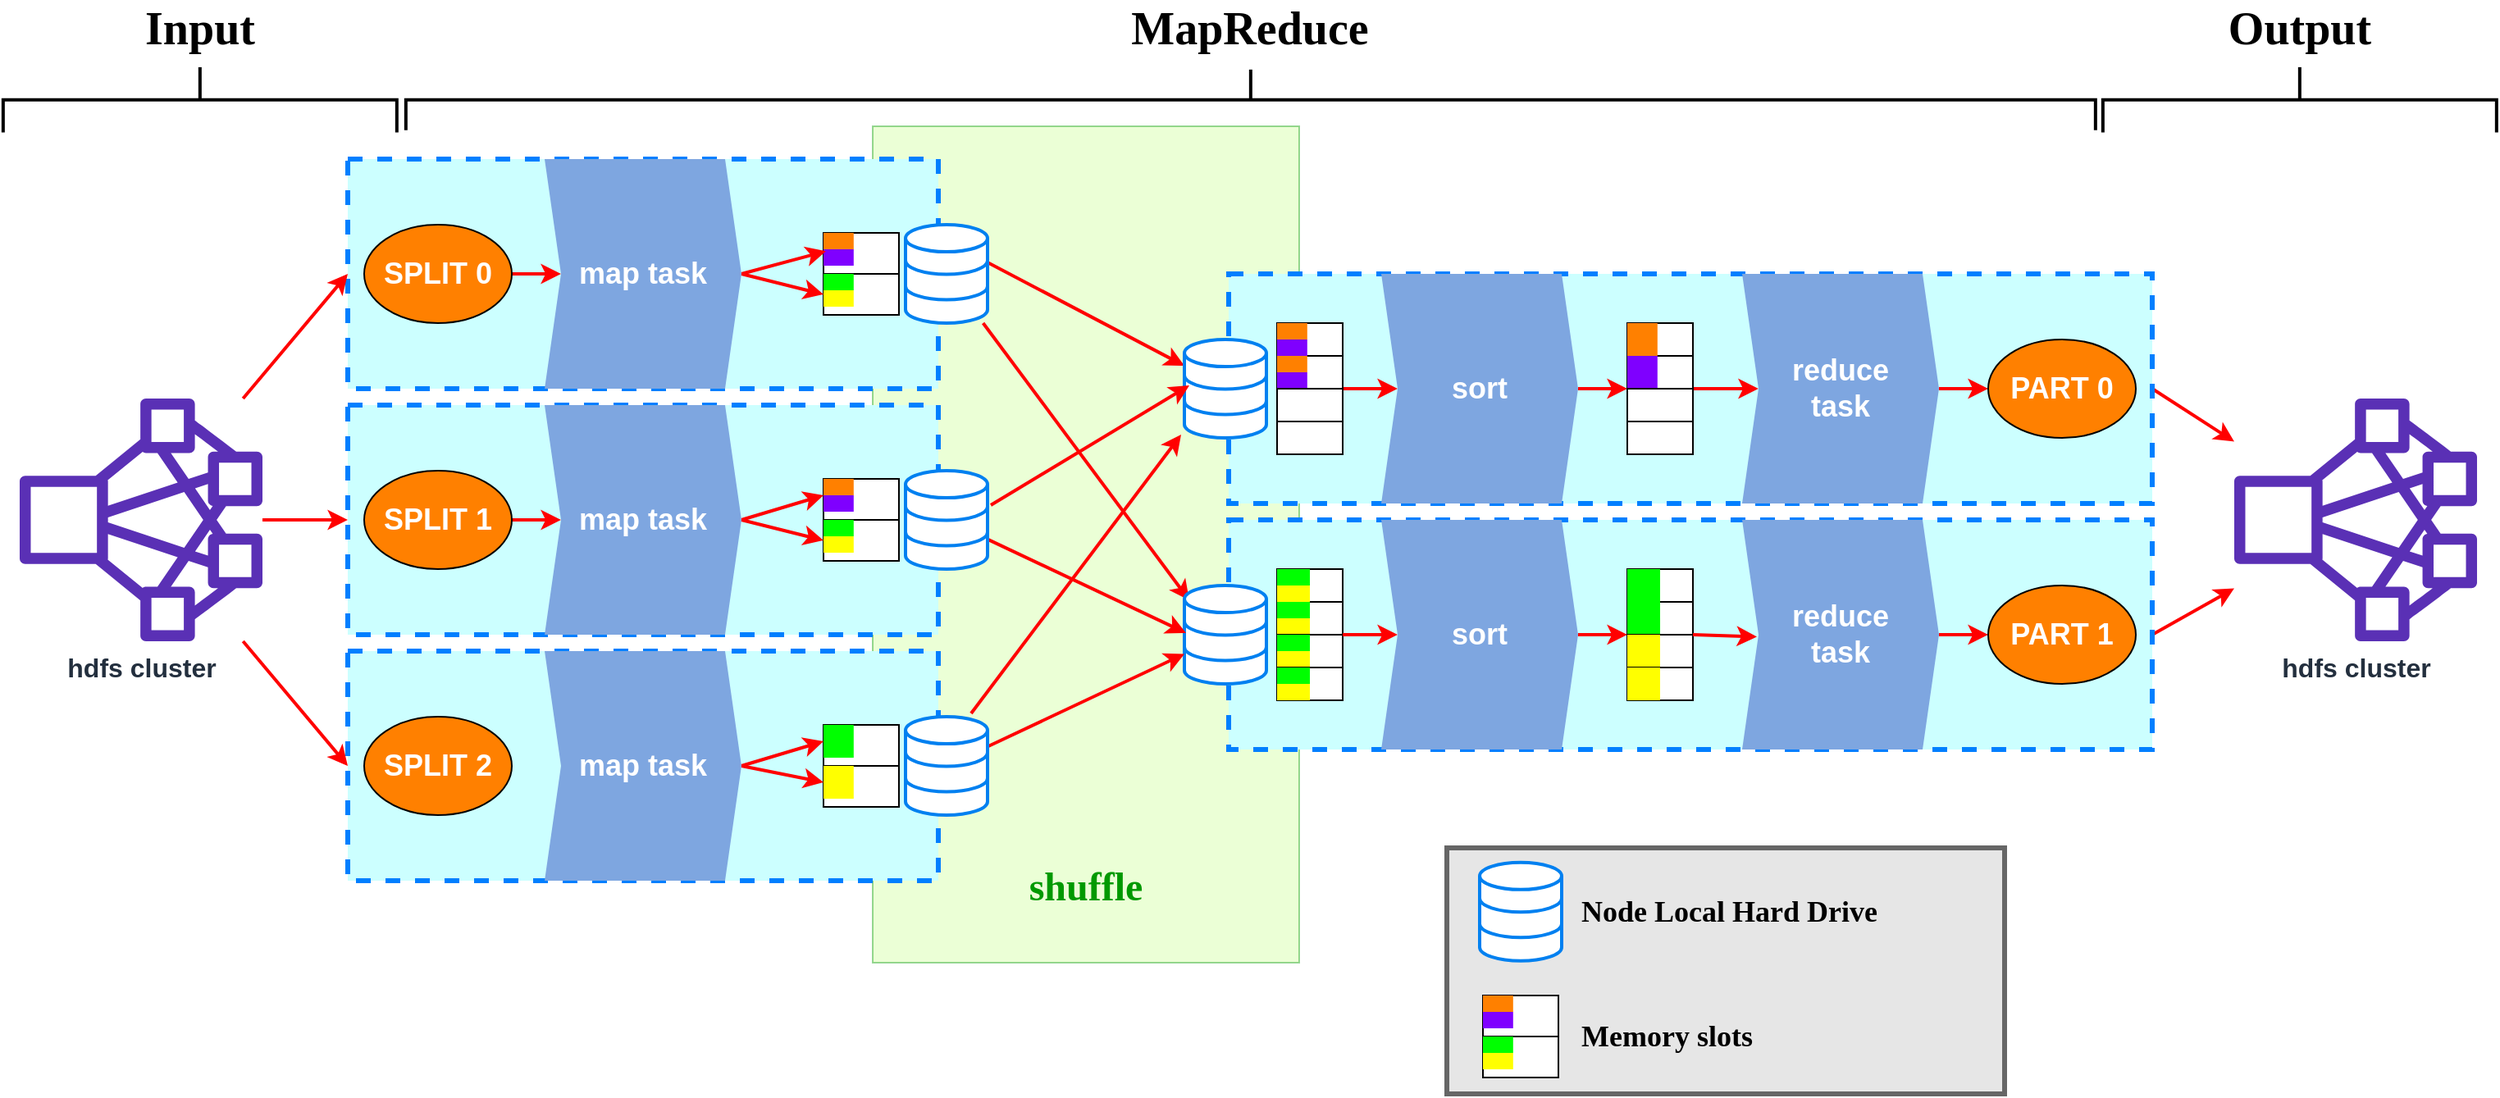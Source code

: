 <mxfile version="12.7.4" type="device"><diagram id="WvRi2o_RmmSKc0CWI1Nd" name="Page-1"><mxGraphModel dx="3065" dy="1151" grid="1" gridSize="10" guides="1" tooltips="1" connect="1" arrows="1" fold="1" page="1" pageScale="1" pageWidth="827" pageHeight="1169" math="0" shadow="0"><root><mxCell id="0"/><mxCell id="1" parent="0"/><mxCell id="ByhQssgQMexSxFmM7yg3-176" value="" style="rounded=0;whiteSpace=wrap;html=1;fillColor=#E6E6E6;strokeWidth=3;strokeColor=#666666;" vertex="1" parent="1"><mxGeometry x="640" y="540" width="340" height="150" as="geometry"/></mxCell><mxCell id="ByhQssgQMexSxFmM7yg3-143" value="&lt;div style=&quot;font-size: 24px&quot;&gt;&lt;font style=&quot;font-size: 24px&quot; color=&quot;#009900&quot;&gt;shuffle&lt;/font&gt;&lt;/div&gt;&lt;div style=&quot;font-size: 24px&quot;&gt;&lt;font style=&quot;font-size: 24px&quot; color=&quot;#009900&quot;&gt;&lt;br&gt;&lt;/font&gt;&lt;/div&gt;" style="rounded=0;whiteSpace=wrap;html=1;fillColor=#CCFF99;strokeWidth=1;strokeColor=#009900;opacity=40;verticalAlign=bottom;fontSize=18;fontStyle=1;fontFamily=Verdana;fontColor=#006600;" vertex="1" parent="1"><mxGeometry x="290" y="100" width="260" height="510" as="geometry"/></mxCell><mxCell id="ByhQssgQMexSxFmM7yg3-155" style="edgeStyle=none;rounded=0;orthogonalLoop=1;jettySize=auto;html=1;exitX=1;exitY=0.5;exitDx=0;exitDy=0;strokeColor=#FF0000;strokeWidth=2;fontFamily=Verdana;fontSize=16;fontColor=#006600;" edge="1" parent="1" source="ByhQssgQMexSxFmM7yg3-36" target="ByhQssgQMexSxFmM7yg3-153"><mxGeometry relative="1" as="geometry"/></mxCell><mxCell id="ByhQssgQMexSxFmM7yg3-36" value="" style="rounded=0;whiteSpace=wrap;html=1;fillColor=#CCFFFF;dashed=1;strokeWidth=3;strokeColor=#007FFF;" vertex="1" parent="1"><mxGeometry x="507" y="340" width="563" height="140" as="geometry"/></mxCell><mxCell id="ByhQssgQMexSxFmM7yg3-154" style="edgeStyle=none;rounded=0;orthogonalLoop=1;jettySize=auto;html=1;exitX=1;exitY=0.5;exitDx=0;exitDy=0;strokeColor=#FF0000;strokeWidth=2;fontFamily=Verdana;fontSize=16;fontColor=#006600;" edge="1" parent="1" source="ByhQssgQMexSxFmM7yg3-35" target="ByhQssgQMexSxFmM7yg3-153"><mxGeometry relative="1" as="geometry"/></mxCell><mxCell id="ByhQssgQMexSxFmM7yg3-35" value="" style="rounded=0;whiteSpace=wrap;html=1;fillColor=#CCFFFF;dashed=1;strokeWidth=3;strokeColor=#007FFF;" vertex="1" parent="1"><mxGeometry x="507" y="190" width="563" height="140" as="geometry"/></mxCell><mxCell id="ByhQssgQMexSxFmM7yg3-1" value="" style="rounded=0;whiteSpace=wrap;html=1;fillColor=#CCFFFF;dashed=1;strokeWidth=3;strokeColor=#007FFF;" vertex="1" parent="1"><mxGeometry x="-30" y="120" width="360" height="140" as="geometry"/></mxCell><mxCell id="ByhQssgQMexSxFmM7yg3-26" style="rounded=0;orthogonalLoop=1;jettySize=auto;html=1;entryX=0;entryY=0.267;entryDx=0;entryDy=0;entryPerimeter=0;strokeWidth=2;strokeColor=#FF0000;exitX=1;exitY=0.383;exitDx=0;exitDy=0;exitPerimeter=0;" edge="1" parent="1" source="ByhQssgQMexSxFmM7yg3-2" target="ByhQssgQMexSxFmM7yg3-22"><mxGeometry relative="1" as="geometry"/></mxCell><mxCell id="ByhQssgQMexSxFmM7yg3-74" style="edgeStyle=none;rounded=0;orthogonalLoop=1;jettySize=auto;html=1;entryX=0.06;entryY=0.15;entryDx=0;entryDy=0;entryPerimeter=0;strokeColor=#FF0000;strokeWidth=2;" edge="1" parent="1" source="ByhQssgQMexSxFmM7yg3-2" target="ByhQssgQMexSxFmM7yg3-34"><mxGeometry relative="1" as="geometry"/></mxCell><mxCell id="ByhQssgQMexSxFmM7yg3-2" value="" style="html=1;verticalLabelPosition=bottom;align=center;labelBackgroundColor=#ffffff;verticalAlign=top;strokeWidth=2;strokeColor=#0080F0;shadow=0;dashed=0;shape=mxgraph.ios7.icons.data;" vertex="1" parent="1"><mxGeometry x="310" y="160" width="50" height="60" as="geometry"/></mxCell><mxCell id="ByhQssgQMexSxFmM7yg3-5" value="" style="group;fillColor=none;" vertex="1" connectable="0" parent="1"><mxGeometry x="260" y="165" width="46" height="50" as="geometry"/></mxCell><mxCell id="ByhQssgQMexSxFmM7yg3-3" value="" style="rounded=0;whiteSpace=wrap;html=1;" vertex="1" parent="ByhQssgQMexSxFmM7yg3-5"><mxGeometry width="46" height="25" as="geometry"/></mxCell><mxCell id="ByhQssgQMexSxFmM7yg3-4" value="" style="rounded=0;whiteSpace=wrap;html=1;" vertex="1" parent="ByhQssgQMexSxFmM7yg3-5"><mxGeometry y="25" width="46" height="25" as="geometry"/></mxCell><mxCell id="ByhQssgQMexSxFmM7yg3-18" value="" style="rounded=0;whiteSpace=wrap;html=1;fillColor=#FF8000;strokeColor=none;" vertex="1" parent="ByhQssgQMexSxFmM7yg3-5"><mxGeometry width="18.4" height="10" as="geometry"/></mxCell><mxCell id="ByhQssgQMexSxFmM7yg3-19" value="" style="rounded=0;whiteSpace=wrap;html=1;fillColor=#7F00FF;strokeColor=none;" vertex="1" parent="ByhQssgQMexSxFmM7yg3-5"><mxGeometry y="10" width="18.4" height="10" as="geometry"/></mxCell><mxCell id="ByhQssgQMexSxFmM7yg3-20" value="" style="rounded=0;whiteSpace=wrap;html=1;fillColor=#00FF00;strokeColor=none;" vertex="1" parent="ByhQssgQMexSxFmM7yg3-5"><mxGeometry y="25" width="18.4" height="10" as="geometry"/></mxCell><mxCell id="ByhQssgQMexSxFmM7yg3-21" value="" style="rounded=0;whiteSpace=wrap;html=1;fillColor=#FFFF00;strokeColor=none;" vertex="1" parent="ByhQssgQMexSxFmM7yg3-5"><mxGeometry y="35" width="18.4" height="10" as="geometry"/></mxCell><mxCell id="ByhQssgQMexSxFmM7yg3-22" value="" style="html=1;verticalLabelPosition=bottom;align=center;labelBackgroundColor=#ffffff;verticalAlign=top;strokeWidth=2;strokeColor=#0080F0;shadow=0;dashed=0;shape=mxgraph.ios7.icons.data;" vertex="1" parent="1"><mxGeometry x="480" y="230" width="50" height="60" as="geometry"/></mxCell><mxCell id="ByhQssgQMexSxFmM7yg3-34" value="" style="html=1;verticalLabelPosition=bottom;align=center;labelBackgroundColor=#ffffff;verticalAlign=top;strokeWidth=2;strokeColor=#0080F0;shadow=0;dashed=0;shape=mxgraph.ios7.icons.data;" vertex="1" parent="1"><mxGeometry x="480" y="380" width="50" height="60" as="geometry"/></mxCell><mxCell id="ByhQssgQMexSxFmM7yg3-38" style="rounded=0;orthogonalLoop=1;jettySize=auto;html=1;exitX=1;exitY=0.5;exitDx=0;exitDy=0;entryX=0.032;entryY=0.447;entryDx=0;entryDy=0;strokeColor=#FF0000;strokeWidth=2;entryPerimeter=0;" edge="1" parent="1" source="ByhQssgQMexSxFmM7yg3-37" target="ByhQssgQMexSxFmM7yg3-3"><mxGeometry relative="1" as="geometry"/></mxCell><mxCell id="ByhQssgQMexSxFmM7yg3-39" style="rounded=0;orthogonalLoop=1;jettySize=auto;html=1;exitX=1;exitY=0.5;exitDx=0;exitDy=0;entryX=0;entryY=0.5;entryDx=0;entryDy=0;strokeColor=#FF0000;strokeWidth=2;" edge="1" parent="1" source="ByhQssgQMexSxFmM7yg3-37" target="ByhQssgQMexSxFmM7yg3-4"><mxGeometry relative="1" as="geometry"/></mxCell><mxCell id="ByhQssgQMexSxFmM7yg3-37" value="&lt;div align=&quot;right&quot;&gt;&lt;font color=&quot;#FFFFFF&quot;&gt;&lt;b&gt;&lt;font style=&quot;font-size: 18px&quot;&gt;map task&lt;/font&gt;&lt;/b&gt;&lt;br&gt;&lt;/font&gt;&lt;/div&gt;" style="shape=step;perimeter=stepPerimeter;whiteSpace=wrap;html=1;fixedSize=1;dashed=1;strokeColor=none;strokeWidth=3;fillColor=#7EA6E0;size=10;" vertex="1" parent="1"><mxGeometry x="90" y="120" width="120" height="140" as="geometry"/></mxCell><mxCell id="ByhQssgQMexSxFmM7yg3-41" style="edgeStyle=none;rounded=0;orthogonalLoop=1;jettySize=auto;html=1;entryX=0;entryY=0.5;entryDx=0;entryDy=0;strokeColor=#FF0000;strokeWidth=2;" edge="1" parent="1" source="ByhQssgQMexSxFmM7yg3-40" target="ByhQssgQMexSxFmM7yg3-37"><mxGeometry relative="1" as="geometry"/></mxCell><mxCell id="ByhQssgQMexSxFmM7yg3-40" value="&lt;font size=&quot;1&quot; color=&quot;#FFFFFF&quot;&gt;&lt;b style=&quot;font-size: 18px&quot;&gt;SPLIT 0&lt;/b&gt;&lt;/font&gt;" style="ellipse;whiteSpace=wrap;html=1;strokeColor=#000000;strokeWidth=1;fillColor=#FF8000;" vertex="1" parent="1"><mxGeometry x="-20" y="160" width="90" height="60" as="geometry"/></mxCell><mxCell id="ByhQssgQMexSxFmM7yg3-42" style="rounded=0;orthogonalLoop=1;jettySize=auto;html=1;exitX=1;exitY=0.5;exitDx=0;exitDy=0;entryX=0.032;entryY=0.447;entryDx=0;entryDy=0;strokeColor=#FF0000;strokeWidth=2;entryPerimeter=0;" edge="1" source="ByhQssgQMexSxFmM7yg3-54" target="ByhQssgQMexSxFmM7yg3-48" parent="1"><mxGeometry relative="1" as="geometry"/></mxCell><mxCell id="ByhQssgQMexSxFmM7yg3-43" style="rounded=0;orthogonalLoop=1;jettySize=auto;html=1;exitX=1;exitY=0.5;exitDx=0;exitDy=0;entryX=0;entryY=0.5;entryDx=0;entryDy=0;strokeColor=#FF0000;strokeWidth=2;" edge="1" source="ByhQssgQMexSxFmM7yg3-54" target="ByhQssgQMexSxFmM7yg3-49" parent="1"><mxGeometry relative="1" as="geometry"/></mxCell><mxCell id="ByhQssgQMexSxFmM7yg3-44" style="edgeStyle=none;rounded=0;orthogonalLoop=1;jettySize=auto;html=1;entryX=0;entryY=0.5;entryDx=0;entryDy=0;strokeColor=#FF0000;strokeWidth=2;" edge="1" source="ByhQssgQMexSxFmM7yg3-55" target="ByhQssgQMexSxFmM7yg3-54" parent="1"><mxGeometry relative="1" as="geometry"/></mxCell><mxCell id="ByhQssgQMexSxFmM7yg3-45" value="" style="rounded=0;whiteSpace=wrap;html=1;fillColor=#CCFFFF;dashed=1;strokeWidth=3;strokeColor=#007FFF;" vertex="1" parent="1"><mxGeometry x="-30" y="270" width="360" height="140" as="geometry"/></mxCell><mxCell id="ByhQssgQMexSxFmM7yg3-72" style="edgeStyle=none;rounded=0;orthogonalLoop=1;jettySize=auto;html=1;entryX=0.06;entryY=0.467;entryDx=0;entryDy=0;entryPerimeter=0;strokeColor=#FF0000;strokeWidth=2;exitX=1.04;exitY=0.35;exitDx=0;exitDy=0;exitPerimeter=0;" edge="1" parent="1" source="ByhQssgQMexSxFmM7yg3-46" target="ByhQssgQMexSxFmM7yg3-22"><mxGeometry relative="1" as="geometry"/></mxCell><mxCell id="ByhQssgQMexSxFmM7yg3-75" style="edgeStyle=none;rounded=0;orthogonalLoop=1;jettySize=auto;html=1;entryX=0.02;entryY=0.483;entryDx=0;entryDy=0;entryPerimeter=0;strokeColor=#FF0000;strokeWidth=2;" edge="1" parent="1" source="ByhQssgQMexSxFmM7yg3-46" target="ByhQssgQMexSxFmM7yg3-34"><mxGeometry relative="1" as="geometry"/></mxCell><mxCell id="ByhQssgQMexSxFmM7yg3-46" value="" style="html=1;verticalLabelPosition=bottom;align=center;labelBackgroundColor=#ffffff;verticalAlign=top;strokeWidth=2;strokeColor=#0080F0;shadow=0;dashed=0;shape=mxgraph.ios7.icons.data;" vertex="1" parent="1"><mxGeometry x="310" y="310" width="50" height="60" as="geometry"/></mxCell><mxCell id="ByhQssgQMexSxFmM7yg3-47" value="" style="group;fillColor=none;" vertex="1" connectable="0" parent="1"><mxGeometry x="260" y="315" width="46" height="50" as="geometry"/></mxCell><mxCell id="ByhQssgQMexSxFmM7yg3-48" value="" style="rounded=0;whiteSpace=wrap;html=1;" vertex="1" parent="ByhQssgQMexSxFmM7yg3-47"><mxGeometry width="46" height="25" as="geometry"/></mxCell><mxCell id="ByhQssgQMexSxFmM7yg3-49" value="" style="rounded=0;whiteSpace=wrap;html=1;" vertex="1" parent="ByhQssgQMexSxFmM7yg3-47"><mxGeometry y="25" width="46" height="25" as="geometry"/></mxCell><mxCell id="ByhQssgQMexSxFmM7yg3-50" value="" style="rounded=0;whiteSpace=wrap;html=1;fillColor=#FF8000;strokeColor=none;" vertex="1" parent="ByhQssgQMexSxFmM7yg3-47"><mxGeometry width="18.4" height="10" as="geometry"/></mxCell><mxCell id="ByhQssgQMexSxFmM7yg3-51" value="" style="rounded=0;whiteSpace=wrap;html=1;fillColor=#7F00FF;strokeColor=none;" vertex="1" parent="ByhQssgQMexSxFmM7yg3-47"><mxGeometry y="10" width="18.4" height="10" as="geometry"/></mxCell><mxCell id="ByhQssgQMexSxFmM7yg3-52" value="" style="rounded=0;whiteSpace=wrap;html=1;fillColor=#00FF00;strokeColor=none;" vertex="1" parent="ByhQssgQMexSxFmM7yg3-47"><mxGeometry y="25" width="18.4" height="10" as="geometry"/></mxCell><mxCell id="ByhQssgQMexSxFmM7yg3-53" value="" style="rounded=0;whiteSpace=wrap;html=1;fillColor=#FFFF00;strokeColor=none;" vertex="1" parent="ByhQssgQMexSxFmM7yg3-47"><mxGeometry y="35" width="18.4" height="10" as="geometry"/></mxCell><mxCell id="ByhQssgQMexSxFmM7yg3-149" style="edgeStyle=none;rounded=0;orthogonalLoop=1;jettySize=auto;html=1;entryX=0;entryY=1;entryDx=0;entryDy=0;strokeColor=#FF0000;strokeWidth=2;fontFamily=Verdana;fontSize=16;fontColor=#006600;exitX=1;exitY=0.5;exitDx=0;exitDy=0;" edge="1" parent="1" source="ByhQssgQMexSxFmM7yg3-54" target="ByhQssgQMexSxFmM7yg3-50"><mxGeometry relative="1" as="geometry"/></mxCell><mxCell id="ByhQssgQMexSxFmM7yg3-150" style="edgeStyle=none;rounded=0;orthogonalLoop=1;jettySize=auto;html=1;entryX=0;entryY=0.25;entryDx=0;entryDy=0;strokeColor=#FF0000;strokeWidth=2;fontFamily=Verdana;fontSize=16;fontColor=#006600;exitX=1;exitY=0.5;exitDx=0;exitDy=0;" edge="1" parent="1" source="ByhQssgQMexSxFmM7yg3-54" target="ByhQssgQMexSxFmM7yg3-53"><mxGeometry relative="1" as="geometry"/></mxCell><mxCell id="ByhQssgQMexSxFmM7yg3-54" value="&lt;div align=&quot;right&quot;&gt;&lt;font color=&quot;#FFFFFF&quot;&gt;&lt;b&gt;&lt;font style=&quot;font-size: 18px&quot;&gt;map task&lt;/font&gt;&lt;/b&gt;&lt;br&gt;&lt;/font&gt;&lt;/div&gt;" style="shape=step;perimeter=stepPerimeter;whiteSpace=wrap;html=1;fixedSize=1;dashed=1;strokeColor=none;strokeWidth=3;fillColor=#7EA6E0;size=10;" vertex="1" parent="1"><mxGeometry x="90" y="270" width="120" height="140" as="geometry"/></mxCell><mxCell id="ByhQssgQMexSxFmM7yg3-148" style="edgeStyle=none;rounded=0;orthogonalLoop=1;jettySize=auto;html=1;exitX=1;exitY=0.5;exitDx=0;exitDy=0;entryX=0;entryY=0.5;entryDx=0;entryDy=0;strokeColor=#FF0000;strokeWidth=2;fontFamily=Verdana;fontSize=16;fontColor=#006600;" edge="1" parent="1" source="ByhQssgQMexSxFmM7yg3-55" target="ByhQssgQMexSxFmM7yg3-54"><mxGeometry relative="1" as="geometry"/></mxCell><mxCell id="ByhQssgQMexSxFmM7yg3-55" value="&lt;font size=&quot;1&quot; color=&quot;#FFFFFF&quot;&gt;&lt;b style=&quot;font-size: 18px&quot;&gt;SPLIT 1&lt;br&gt;&lt;/b&gt;&lt;/font&gt;" style="ellipse;whiteSpace=wrap;html=1;strokeColor=#000000;strokeWidth=1;fillColor=#FF8000;" vertex="1" parent="1"><mxGeometry x="-20" y="310" width="90" height="60" as="geometry"/></mxCell><mxCell id="ByhQssgQMexSxFmM7yg3-56" style="rounded=0;orthogonalLoop=1;jettySize=auto;html=1;exitX=1;exitY=0.5;exitDx=0;exitDy=0;entryX=0.032;entryY=0.447;entryDx=0;entryDy=0;strokeColor=#FF0000;strokeWidth=2;entryPerimeter=0;" edge="1" source="ByhQssgQMexSxFmM7yg3-68" target="ByhQssgQMexSxFmM7yg3-62" parent="1"><mxGeometry relative="1" as="geometry"/></mxCell><mxCell id="ByhQssgQMexSxFmM7yg3-57" style="rounded=0;orthogonalLoop=1;jettySize=auto;html=1;exitX=1;exitY=0.5;exitDx=0;exitDy=0;entryX=0;entryY=0.5;entryDx=0;entryDy=0;strokeColor=#FF0000;strokeWidth=2;" edge="1" source="ByhQssgQMexSxFmM7yg3-68" target="ByhQssgQMexSxFmM7yg3-63" parent="1"><mxGeometry relative="1" as="geometry"/></mxCell><mxCell id="ByhQssgQMexSxFmM7yg3-58" style="edgeStyle=none;rounded=0;orthogonalLoop=1;jettySize=auto;html=1;entryX=0;entryY=0.5;entryDx=0;entryDy=0;strokeColor=#FF0000;strokeWidth=2;" edge="1" source="ByhQssgQMexSxFmM7yg3-69" target="ByhQssgQMexSxFmM7yg3-68" parent="1"><mxGeometry relative="1" as="geometry"/></mxCell><mxCell id="ByhQssgQMexSxFmM7yg3-59" value="" style="rounded=0;whiteSpace=wrap;html=1;fillColor=#CCFFFF;dashed=1;strokeWidth=3;strokeColor=#007FFF;" vertex="1" parent="1"><mxGeometry x="-30" y="420" width="360" height="140" as="geometry"/></mxCell><mxCell id="ByhQssgQMexSxFmM7yg3-73" style="edgeStyle=none;rounded=0;orthogonalLoop=1;jettySize=auto;html=1;entryX=-0.04;entryY=0.967;entryDx=0;entryDy=0;entryPerimeter=0;strokeColor=#FF0000;strokeWidth=2;exitX=0.8;exitY=-0.033;exitDx=0;exitDy=0;exitPerimeter=0;" edge="1" parent="1" source="ByhQssgQMexSxFmM7yg3-60" target="ByhQssgQMexSxFmM7yg3-22"><mxGeometry relative="1" as="geometry"/></mxCell><mxCell id="ByhQssgQMexSxFmM7yg3-76" style="edgeStyle=none;rounded=0;orthogonalLoop=1;jettySize=auto;html=1;strokeColor=#FF0000;strokeWidth=2;" edge="1" parent="1" source="ByhQssgQMexSxFmM7yg3-60" target="ByhQssgQMexSxFmM7yg3-34"><mxGeometry relative="1" as="geometry"/></mxCell><mxCell id="ByhQssgQMexSxFmM7yg3-60" value="" style="html=1;verticalLabelPosition=bottom;align=center;labelBackgroundColor=#ffffff;verticalAlign=top;strokeWidth=2;strokeColor=#0080F0;shadow=0;dashed=0;shape=mxgraph.ios7.icons.data;" vertex="1" parent="1"><mxGeometry x="310" y="460" width="50" height="60" as="geometry"/></mxCell><mxCell id="ByhQssgQMexSxFmM7yg3-61" value="" style="group;fillColor=none;" vertex="1" connectable="0" parent="1"><mxGeometry x="260" y="465" width="46" height="50" as="geometry"/></mxCell><mxCell id="ByhQssgQMexSxFmM7yg3-62" value="" style="rounded=0;whiteSpace=wrap;html=1;" vertex="1" parent="ByhQssgQMexSxFmM7yg3-61"><mxGeometry width="46" height="25" as="geometry"/></mxCell><mxCell id="ByhQssgQMexSxFmM7yg3-63" value="" style="rounded=0;whiteSpace=wrap;html=1;" vertex="1" parent="ByhQssgQMexSxFmM7yg3-61"><mxGeometry y="25" width="46" height="25" as="geometry"/></mxCell><mxCell id="ByhQssgQMexSxFmM7yg3-66" value="" style="rounded=0;whiteSpace=wrap;html=1;fillColor=#00FF00;strokeColor=none;" vertex="1" parent="ByhQssgQMexSxFmM7yg3-61"><mxGeometry width="18.4" height="10" as="geometry"/></mxCell><mxCell id="ByhQssgQMexSxFmM7yg3-67" value="" style="rounded=0;whiteSpace=wrap;html=1;fillColor=#FFFF00;strokeColor=none;" vertex="1" parent="ByhQssgQMexSxFmM7yg3-61"><mxGeometry y="35" width="18.4" height="10" as="geometry"/></mxCell><mxCell id="ByhQssgQMexSxFmM7yg3-70" value="" style="rounded=0;whiteSpace=wrap;html=1;fillColor=#00FF00;strokeColor=none;" vertex="1" parent="ByhQssgQMexSxFmM7yg3-61"><mxGeometry y="10" width="18.4" height="10" as="geometry"/></mxCell><mxCell id="ByhQssgQMexSxFmM7yg3-71" value="" style="rounded=0;whiteSpace=wrap;html=1;fillColor=#FFFF00;strokeColor=none;" vertex="1" parent="ByhQssgQMexSxFmM7yg3-61"><mxGeometry y="25" width="18.4" height="10" as="geometry"/></mxCell><mxCell id="ByhQssgQMexSxFmM7yg3-151" style="edgeStyle=none;rounded=0;orthogonalLoop=1;jettySize=auto;html=1;exitX=1;exitY=0.5;exitDx=0;exitDy=0;entryX=0;entryY=1;entryDx=0;entryDy=0;strokeColor=#FF0000;strokeWidth=2;fontFamily=Verdana;fontSize=16;fontColor=#006600;" edge="1" parent="1" source="ByhQssgQMexSxFmM7yg3-68" target="ByhQssgQMexSxFmM7yg3-66"><mxGeometry relative="1" as="geometry"/></mxCell><mxCell id="ByhQssgQMexSxFmM7yg3-152" style="edgeStyle=none;rounded=0;orthogonalLoop=1;jettySize=auto;html=1;entryX=0;entryY=1;entryDx=0;entryDy=0;strokeColor=#FF0000;strokeWidth=2;fontFamily=Verdana;fontSize=16;fontColor=#006600;exitX=1;exitY=0.5;exitDx=0;exitDy=0;" edge="1" parent="1" source="ByhQssgQMexSxFmM7yg3-68" target="ByhQssgQMexSxFmM7yg3-71"><mxGeometry relative="1" as="geometry"/></mxCell><mxCell id="ByhQssgQMexSxFmM7yg3-68" value="&lt;div align=&quot;right&quot;&gt;&lt;font color=&quot;#FFFFFF&quot;&gt;&lt;b&gt;&lt;font style=&quot;font-size: 18px&quot;&gt;map task&lt;/font&gt;&lt;/b&gt;&lt;br&gt;&lt;/font&gt;&lt;/div&gt;" style="shape=step;perimeter=stepPerimeter;whiteSpace=wrap;html=1;fixedSize=1;dashed=1;strokeColor=none;strokeWidth=3;fillColor=#7EA6E0;size=10;" vertex="1" parent="1"><mxGeometry x="90" y="420" width="120" height="140" as="geometry"/></mxCell><mxCell id="ByhQssgQMexSxFmM7yg3-69" value="&lt;font size=&quot;1&quot; color=&quot;#FFFFFF&quot;&gt;&lt;b style=&quot;font-size: 18px&quot;&gt;SPLIT 2&lt;br&gt;&lt;/b&gt;&lt;/font&gt;" style="ellipse;whiteSpace=wrap;html=1;strokeColor=#000000;strokeWidth=1;fillColor=#FF8000;" vertex="1" parent="1"><mxGeometry x="-20" y="460" width="90" height="60" as="geometry"/></mxCell><mxCell id="ByhQssgQMexSxFmM7yg3-99" value="" style="group" vertex="1" connectable="0" parent="1"><mxGeometry x="536.5" y="370" width="40.01" height="80" as="geometry"/></mxCell><mxCell id="ByhQssgQMexSxFmM7yg3-27" value="" style="group" vertex="1" connectable="0" parent="ByhQssgQMexSxFmM7yg3-99"><mxGeometry width="40.01" height="60" as="geometry"/></mxCell><mxCell id="ByhQssgQMexSxFmM7yg3-28" value="" style="group" vertex="1" connectable="0" parent="ByhQssgQMexSxFmM7yg3-27"><mxGeometry width="40.01" height="40" as="geometry"/></mxCell><mxCell id="ByhQssgQMexSxFmM7yg3-29" value="" style="rounded=0;whiteSpace=wrap;html=1;" vertex="1" parent="ByhQssgQMexSxFmM7yg3-28"><mxGeometry width="40.01" height="20.0" as="geometry"/></mxCell><mxCell id="ByhQssgQMexSxFmM7yg3-30" value="" style="rounded=0;whiteSpace=wrap;html=1;" vertex="1" parent="ByhQssgQMexSxFmM7yg3-28"><mxGeometry y="20.0" width="40.01" height="20.0" as="geometry"/></mxCell><mxCell id="ByhQssgQMexSxFmM7yg3-77" value="" style="rounded=0;whiteSpace=wrap;html=1;fillColor=#FFFF00;strokeColor=none;" vertex="1" parent="ByhQssgQMexSxFmM7yg3-28"><mxGeometry y="30" width="20" height="10" as="geometry"/></mxCell><mxCell id="ByhQssgQMexSxFmM7yg3-78" value="" style="rounded=0;whiteSpace=wrap;html=1;fillColor=#00FF00;strokeColor=none;" vertex="1" parent="ByhQssgQMexSxFmM7yg3-28"><mxGeometry y="20" width="20" height="10" as="geometry"/></mxCell><mxCell id="ByhQssgQMexSxFmM7yg3-79" value="" style="rounded=0;whiteSpace=wrap;html=1;fillColor=#FFFF00;strokeColor=none;" vertex="1" parent="ByhQssgQMexSxFmM7yg3-28"><mxGeometry y="10" width="20" height="10" as="geometry"/></mxCell><mxCell id="ByhQssgQMexSxFmM7yg3-80" value="" style="rounded=0;whiteSpace=wrap;html=1;fillColor=#00FF00;strokeColor=none;" vertex="1" parent="ByhQssgQMexSxFmM7yg3-28"><mxGeometry width="20" height="10" as="geometry"/></mxCell><mxCell id="ByhQssgQMexSxFmM7yg3-31" value="" style="rounded=0;whiteSpace=wrap;html=1;" vertex="1" parent="ByhQssgQMexSxFmM7yg3-27"><mxGeometry y="40.003" width="40.01" height="19.997" as="geometry"/></mxCell><mxCell id="ByhQssgQMexSxFmM7yg3-32" value="" style="rounded=0;whiteSpace=wrap;html=1;fillColor=#00FF00;strokeColor=none;" vertex="1" parent="ByhQssgQMexSxFmM7yg3-27"><mxGeometry y="40" width="20" height="10" as="geometry"/></mxCell><mxCell id="ByhQssgQMexSxFmM7yg3-33" value="" style="rounded=0;whiteSpace=wrap;html=1;fillColor=#FFFF00;strokeColor=none;" vertex="1" parent="ByhQssgQMexSxFmM7yg3-27"><mxGeometry y="50" width="20" height="10" as="geometry"/></mxCell><mxCell id="ByhQssgQMexSxFmM7yg3-95" value="" style="rounded=0;whiteSpace=wrap;html=1;" vertex="1" parent="ByhQssgQMexSxFmM7yg3-99"><mxGeometry y="60.003" width="40.01" height="19.997" as="geometry"/></mxCell><mxCell id="ByhQssgQMexSxFmM7yg3-96" value="" style="rounded=0;whiteSpace=wrap;html=1;fillColor=#00FF00;strokeColor=none;" vertex="1" parent="ByhQssgQMexSxFmM7yg3-99"><mxGeometry y="60" width="20" height="10" as="geometry"/></mxCell><mxCell id="ByhQssgQMexSxFmM7yg3-97" value="" style="rounded=0;whiteSpace=wrap;html=1;fillColor=#FFFF00;strokeColor=none;" vertex="1" parent="ByhQssgQMexSxFmM7yg3-99"><mxGeometry y="70" width="20" height="10" as="geometry"/></mxCell><mxCell id="ByhQssgQMexSxFmM7yg3-137" style="edgeStyle=none;rounded=0;orthogonalLoop=1;jettySize=auto;html=1;exitX=1;exitY=0.5;exitDx=0;exitDy=0;entryX=0;entryY=0;entryDx=0;entryDy=0;strokeColor=#FF0000;strokeWidth=2;" edge="1" parent="1" source="ByhQssgQMexSxFmM7yg3-100"><mxGeometry relative="1" as="geometry"><mxPoint x="750" y="260" as="targetPoint"/></mxGeometry></mxCell><mxCell id="ByhQssgQMexSxFmM7yg3-100" value="&lt;b&gt;&lt;font style=&quot;font-size: 18px&quot; color=&quot;#FFFFFF&quot;&gt;sort&lt;/font&gt;&lt;/b&gt;" style="shape=step;perimeter=stepPerimeter;whiteSpace=wrap;html=1;fixedSize=1;dashed=1;strokeColor=none;strokeWidth=3;fillColor=#7EA6E0;size=10;" vertex="1" parent="1"><mxGeometry x="600" y="190" width="120" height="140" as="geometry"/></mxCell><mxCell id="ByhQssgQMexSxFmM7yg3-141" style="edgeStyle=none;rounded=0;orthogonalLoop=1;jettySize=auto;html=1;exitX=1;exitY=0.5;exitDx=0;exitDy=0;entryX=0;entryY=0.5;entryDx=0;entryDy=0;strokeColor=#FF0000;strokeWidth=2;" edge="1" parent="1" source="ByhQssgQMexSxFmM7yg3-101" target="ByhQssgQMexSxFmM7yg3-117"><mxGeometry relative="1" as="geometry"/></mxCell><mxCell id="ByhQssgQMexSxFmM7yg3-101" value="&lt;div&gt;&lt;font color=&quot;#FFFFFF&quot;&gt;&lt;b&gt;&lt;font style=&quot;font-size: 18px&quot;&gt;reduce&lt;/font&gt;&lt;/b&gt;&lt;/font&gt;&lt;/div&gt;&lt;div&gt;&lt;font color=&quot;#FFFFFF&quot;&gt;&lt;b&gt;&lt;font style=&quot;font-size: 18px&quot;&gt;task&lt;/font&gt;&lt;/b&gt;&lt;br&gt;&lt;/font&gt;&lt;/div&gt;" style="shape=step;perimeter=stepPerimeter;whiteSpace=wrap;html=1;fixedSize=1;dashed=1;strokeColor=none;strokeWidth=3;fillColor=#7EA6E0;size=10;align=center;" vertex="1" parent="1"><mxGeometry x="820" y="190" width="120" height="140" as="geometry"/></mxCell><mxCell id="ByhQssgQMexSxFmM7yg3-138" style="edgeStyle=none;rounded=0;orthogonalLoop=1;jettySize=auto;html=1;entryX=0;entryY=0;entryDx=0;entryDy=0;strokeColor=#FF0000;strokeWidth=2;" edge="1" parent="1" source="ByhQssgQMexSxFmM7yg3-115" target="ByhQssgQMexSxFmM7yg3-126"><mxGeometry relative="1" as="geometry"/></mxCell><mxCell id="ByhQssgQMexSxFmM7yg3-115" value="&lt;b&gt;&lt;font style=&quot;font-size: 18px&quot; color=&quot;#FFFFFF&quot;&gt;sort&lt;/font&gt;&lt;/b&gt;" style="shape=step;perimeter=stepPerimeter;whiteSpace=wrap;html=1;fixedSize=1;dashed=1;strokeColor=none;strokeWidth=3;fillColor=#7EA6E0;size=10;" vertex="1" parent="1"><mxGeometry x="600" y="340" width="120" height="140" as="geometry"/></mxCell><mxCell id="ByhQssgQMexSxFmM7yg3-142" style="edgeStyle=none;rounded=0;orthogonalLoop=1;jettySize=auto;html=1;exitX=1;exitY=0.5;exitDx=0;exitDy=0;entryX=0;entryY=0.5;entryDx=0;entryDy=0;strokeColor=#FF0000;strokeWidth=2;" edge="1" parent="1" source="ByhQssgQMexSxFmM7yg3-116" target="ByhQssgQMexSxFmM7yg3-118"><mxGeometry relative="1" as="geometry"/></mxCell><mxCell id="ByhQssgQMexSxFmM7yg3-116" value="&lt;div&gt;&lt;font color=&quot;#FFFFFF&quot;&gt;&lt;b&gt;&lt;font style=&quot;font-size: 18px&quot;&gt;reduce&lt;/font&gt;&lt;/b&gt;&lt;/font&gt;&lt;/div&gt;&lt;div&gt;&lt;font color=&quot;#FFFFFF&quot;&gt;&lt;b&gt;&lt;font style=&quot;font-size: 18px&quot;&gt;task&lt;/font&gt;&lt;/b&gt;&lt;br&gt;&lt;/font&gt;&lt;/div&gt;" style="shape=step;perimeter=stepPerimeter;whiteSpace=wrap;html=1;fixedSize=1;dashed=1;strokeColor=none;strokeWidth=3;fillColor=#7EA6E0;size=10;align=center;" vertex="1" parent="1"><mxGeometry x="820" y="340" width="120" height="140" as="geometry"/></mxCell><mxCell id="ByhQssgQMexSxFmM7yg3-117" value="&lt;font size=&quot;1&quot; color=&quot;#FFFFFF&quot;&gt;&lt;b style=&quot;font-size: 18px&quot;&gt;PART 0&lt;/b&gt;&lt;/font&gt;" style="ellipse;whiteSpace=wrap;html=1;strokeColor=#000000;strokeWidth=1;fillColor=#FF8000;" vertex="1" parent="1"><mxGeometry x="970" y="230" width="90" height="60" as="geometry"/></mxCell><mxCell id="ByhQssgQMexSxFmM7yg3-118" value="&lt;font size=&quot;1&quot; color=&quot;#FFFFFF&quot;&gt;&lt;b style=&quot;font-size: 18px&quot;&gt;PART 1&lt;br&gt;&lt;/b&gt;&lt;/font&gt;" style="ellipse;whiteSpace=wrap;html=1;strokeColor=#000000;strokeWidth=1;fillColor=#FF8000;" vertex="1" parent="1"><mxGeometry x="970" y="380" width="90" height="60" as="geometry"/></mxCell><mxCell id="ByhQssgQMexSxFmM7yg3-119" value="" style="group" vertex="1" connectable="0" parent="1"><mxGeometry x="750" y="370" width="40.01" height="80" as="geometry"/></mxCell><mxCell id="ByhQssgQMexSxFmM7yg3-120" value="" style="group" vertex="1" connectable="0" parent="ByhQssgQMexSxFmM7yg3-119"><mxGeometry width="40.01" height="60" as="geometry"/></mxCell><mxCell id="ByhQssgQMexSxFmM7yg3-121" value="" style="group" vertex="1" connectable="0" parent="ByhQssgQMexSxFmM7yg3-120"><mxGeometry width="40.01" height="40" as="geometry"/></mxCell><mxCell id="ByhQssgQMexSxFmM7yg3-122" value="" style="rounded=0;whiteSpace=wrap;html=1;" vertex="1" parent="ByhQssgQMexSxFmM7yg3-121"><mxGeometry width="40.01" height="20.0" as="geometry"/></mxCell><mxCell id="ByhQssgQMexSxFmM7yg3-123" value="" style="rounded=0;whiteSpace=wrap;html=1;" vertex="1" parent="ByhQssgQMexSxFmM7yg3-121"><mxGeometry y="20.0" width="40.01" height="20.0" as="geometry"/></mxCell><mxCell id="ByhQssgQMexSxFmM7yg3-125" value="" style="rounded=0;whiteSpace=wrap;html=1;fillColor=#00FF00;strokeColor=none;" vertex="1" parent="ByhQssgQMexSxFmM7yg3-121"><mxGeometry y="20" width="20" height="10" as="geometry"/></mxCell><mxCell id="ByhQssgQMexSxFmM7yg3-127" value="" style="rounded=0;whiteSpace=wrap;html=1;fillColor=#00FF00;strokeColor=none;" vertex="1" parent="ByhQssgQMexSxFmM7yg3-121"><mxGeometry width="20" height="10" as="geometry"/></mxCell><mxCell id="ByhQssgQMexSxFmM7yg3-129" value="" style="rounded=0;whiteSpace=wrap;html=1;fillColor=#00FF00;strokeColor=none;" vertex="1" parent="ByhQssgQMexSxFmM7yg3-121"><mxGeometry y="10" width="20" height="10" as="geometry"/></mxCell><mxCell id="ByhQssgQMexSxFmM7yg3-132" value="" style="rounded=0;whiteSpace=wrap;html=1;fillColor=#00FF00;strokeColor=none;" vertex="1" parent="ByhQssgQMexSxFmM7yg3-121"><mxGeometry x="0.01" y="30" width="20" height="10" as="geometry"/></mxCell><mxCell id="ByhQssgQMexSxFmM7yg3-128" value="" style="rounded=0;whiteSpace=wrap;html=1;" vertex="1" parent="ByhQssgQMexSxFmM7yg3-120"><mxGeometry y="40.003" width="40.01" height="19.997" as="geometry"/></mxCell><mxCell id="ByhQssgQMexSxFmM7yg3-130" value="" style="rounded=0;whiteSpace=wrap;html=1;fillColor=#FFFF00;strokeColor=none;" vertex="1" parent="ByhQssgQMexSxFmM7yg3-120"><mxGeometry y="50" width="20" height="10" as="geometry"/></mxCell><mxCell id="ByhQssgQMexSxFmM7yg3-126" value="" style="rounded=0;whiteSpace=wrap;html=1;fillColor=#FFFF00;strokeColor=none;" vertex="1" parent="ByhQssgQMexSxFmM7yg3-120"><mxGeometry y="40" width="20" height="10" as="geometry"/></mxCell><mxCell id="ByhQssgQMexSxFmM7yg3-131" value="" style="rounded=0;whiteSpace=wrap;html=1;" vertex="1" parent="ByhQssgQMexSxFmM7yg3-119"><mxGeometry y="60.003" width="40.01" height="19.997" as="geometry"/></mxCell><mxCell id="ByhQssgQMexSxFmM7yg3-133" value="" style="rounded=0;whiteSpace=wrap;html=1;fillColor=#FFFF00;strokeColor=none;" vertex="1" parent="ByhQssgQMexSxFmM7yg3-119"><mxGeometry y="70" width="20" height="10" as="geometry"/></mxCell><mxCell id="ByhQssgQMexSxFmM7yg3-124" value="" style="rounded=0;whiteSpace=wrap;html=1;fillColor=#FFFF00;strokeColor=none;" vertex="1" parent="ByhQssgQMexSxFmM7yg3-119"><mxGeometry y="60" width="20" height="10" as="geometry"/></mxCell><mxCell id="ByhQssgQMexSxFmM7yg3-135" style="edgeStyle=none;rounded=0;orthogonalLoop=1;jettySize=auto;html=1;exitX=1;exitY=0;exitDx=0;exitDy=0;entryX=0;entryY=0.5;entryDx=0;entryDy=0;strokeColor=#FF0000;strokeWidth=2;" edge="1" parent="1" source="ByhQssgQMexSxFmM7yg3-31" target="ByhQssgQMexSxFmM7yg3-115"><mxGeometry relative="1" as="geometry"/></mxCell><mxCell id="ByhQssgQMexSxFmM7yg3-136" style="edgeStyle=none;rounded=0;orthogonalLoop=1;jettySize=auto;html=1;exitX=1;exitY=1;exitDx=0;exitDy=0;entryX=0;entryY=0.5;entryDx=0;entryDy=0;strokeColor=#FF0000;strokeWidth=2;" edge="1" parent="1" source="ByhQssgQMexSxFmM7yg3-8" target="ByhQssgQMexSxFmM7yg3-100"><mxGeometry relative="1" as="geometry"/></mxCell><mxCell id="ByhQssgQMexSxFmM7yg3-139" style="edgeStyle=none;rounded=0;orthogonalLoop=1;jettySize=auto;html=1;exitX=1;exitY=0;exitDx=0;exitDy=0;entryX=0.075;entryY=0.509;entryDx=0;entryDy=0;entryPerimeter=0;strokeColor=#FF0000;strokeWidth=2;" edge="1" parent="1" source="ByhQssgQMexSxFmM7yg3-128" target="ByhQssgQMexSxFmM7yg3-116"><mxGeometry relative="1" as="geometry"/></mxCell><mxCell id="ByhQssgQMexSxFmM7yg3-140" style="edgeStyle=none;rounded=0;orthogonalLoop=1;jettySize=auto;html=1;exitX=1;exitY=0.5;exitDx=0;exitDy=0;entryX=0.083;entryY=0.5;entryDx=0;entryDy=0;entryPerimeter=0;strokeColor=#FF0000;strokeWidth=2;" edge="1" parent="1" target="ByhQssgQMexSxFmM7yg3-101"><mxGeometry relative="1" as="geometry"><mxPoint x="790.01" y="260" as="sourcePoint"/></mxGeometry></mxCell><mxCell id="ByhQssgQMexSxFmM7yg3-145" style="edgeStyle=none;rounded=0;orthogonalLoop=1;jettySize=auto;html=1;entryX=0;entryY=0.5;entryDx=0;entryDy=0;strokeColor=#FF0000;strokeWidth=2;fontFamily=Verdana;fontSize=16;fontColor=#006600;" edge="1" parent="1" source="ByhQssgQMexSxFmM7yg3-144" target="ByhQssgQMexSxFmM7yg3-1"><mxGeometry relative="1" as="geometry"/></mxCell><mxCell id="ByhQssgQMexSxFmM7yg3-146" style="edgeStyle=none;rounded=0;orthogonalLoop=1;jettySize=auto;html=1;entryX=0;entryY=0.5;entryDx=0;entryDy=0;strokeColor=#FF0000;strokeWidth=2;fontFamily=Verdana;fontSize=16;fontColor=#006600;" edge="1" parent="1" source="ByhQssgQMexSxFmM7yg3-144" target="ByhQssgQMexSxFmM7yg3-45"><mxGeometry relative="1" as="geometry"/></mxCell><mxCell id="ByhQssgQMexSxFmM7yg3-147" style="edgeStyle=none;rounded=0;orthogonalLoop=1;jettySize=auto;html=1;entryX=0;entryY=0.5;entryDx=0;entryDy=0;strokeColor=#FF0000;strokeWidth=2;fontFamily=Verdana;fontSize=16;fontColor=#006600;" edge="1" parent="1" source="ByhQssgQMexSxFmM7yg3-144" target="ByhQssgQMexSxFmM7yg3-59"><mxGeometry relative="1" as="geometry"/></mxCell><mxCell id="ByhQssgQMexSxFmM7yg3-144" value="hdfs cluster" style="outlineConnect=0;fontColor=#232F3E;gradientColor=none;fillColor=#5A30B5;strokeColor=none;dashed=0;verticalLabelPosition=bottom;verticalAlign=top;align=center;html=1;fontSize=16;fontStyle=1;aspect=fixed;pointerEvents=1;shape=mxgraph.aws4.cluster;" vertex="1" parent="1"><mxGeometry x="-230" y="266" width="148" height="148" as="geometry"/></mxCell><mxCell id="ByhQssgQMexSxFmM7yg3-153" value="hdfs cluster" style="outlineConnect=0;fontColor=#232F3E;gradientColor=none;fillColor=#5A30B5;strokeColor=none;dashed=0;verticalLabelPosition=bottom;verticalAlign=top;align=center;html=1;fontSize=16;fontStyle=1;aspect=fixed;pointerEvents=1;shape=mxgraph.aws4.cluster;" vertex="1" parent="1"><mxGeometry x="1120" y="266" width="148" height="148" as="geometry"/></mxCell><mxCell id="ByhQssgQMexSxFmM7yg3-156" value="" style="strokeWidth=2;html=1;shape=mxgraph.flowchart.annotation_2;align=left;labelPosition=right;pointerEvents=1;fillColor=#CCFF99;fontFamily=Verdana;fontSize=16;fontColor=#006600;rotation=90;" vertex="1" parent="1"><mxGeometry x="-140" y="-36.12" width="39.84" height="240" as="geometry"/></mxCell><mxCell id="ByhQssgQMexSxFmM7yg3-157" value="" style="strokeWidth=2;html=1;shape=mxgraph.flowchart.annotation_2;align=left;labelPosition=right;pointerEvents=1;fillColor=#CCFF99;fontFamily=Verdana;fontSize=16;fontColor=#006600;rotation=90;" vertex="1" parent="1"><mxGeometry x="501.96" y="-431.12" width="36.92" height="1030" as="geometry"/></mxCell><mxCell id="ByhQssgQMexSxFmM7yg3-158" value="" style="strokeWidth=2;html=1;shape=mxgraph.flowchart.annotation_2;align=left;labelPosition=right;pointerEvents=1;fillColor=#CCFF99;fontFamily=Verdana;fontSize=16;fontColor=#006600;rotation=90;" vertex="1" parent="1"><mxGeometry x="1140" y="-36.12" width="39.84" height="240" as="geometry"/></mxCell><mxCell id="ByhQssgQMexSxFmM7yg3-159" value="Input" style="text;html=1;strokeColor=none;fillColor=none;align=center;verticalAlign=middle;whiteSpace=wrap;rounded=0;fontFamily=Verdana;fontSize=28;fontColor=#000000;fontStyle=1" vertex="1" parent="1"><mxGeometry x="-140" y="30" width="40" height="20" as="geometry"/></mxCell><mxCell id="ByhQssgQMexSxFmM7yg3-160" value="MapReduce" style="text;html=1;strokeColor=none;fillColor=none;align=center;verticalAlign=middle;whiteSpace=wrap;rounded=0;fontFamily=Verdana;fontSize=28;fontColor=#000000;fontStyle=1" vertex="1" parent="1"><mxGeometry x="500.42" y="30" width="40" height="20" as="geometry"/></mxCell><mxCell id="ByhQssgQMexSxFmM7yg3-163" value="Output" style="text;html=1;strokeColor=none;fillColor=none;align=center;verticalAlign=middle;whiteSpace=wrap;rounded=0;fontFamily=Verdana;fontSize=28;fontColor=#000000;fontStyle=1" vertex="1" parent="1"><mxGeometry x="1139.84" y="30" width="40" height="20" as="geometry"/></mxCell><mxCell id="ByhQssgQMexSxFmM7yg3-164" value="" style="html=1;verticalLabelPosition=bottom;align=center;labelBackgroundColor=#ffffff;verticalAlign=top;strokeWidth=2;strokeColor=#0080F0;shadow=0;dashed=0;shape=mxgraph.ios7.icons.data;" vertex="1" parent="1"><mxGeometry x="660" y="548.88" width="50" height="60" as="geometry"/></mxCell><mxCell id="ByhQssgQMexSxFmM7yg3-165" value="" style="rounded=0;whiteSpace=wrap;html=1;" vertex="1" parent="1"><mxGeometry x="662" y="630" width="46" height="25" as="geometry"/></mxCell><mxCell id="ByhQssgQMexSxFmM7yg3-166" value="" style="rounded=0;whiteSpace=wrap;html=1;" vertex="1" parent="1"><mxGeometry x="662" y="655" width="46" height="25" as="geometry"/></mxCell><mxCell id="ByhQssgQMexSxFmM7yg3-168" value="" style="rounded=0;whiteSpace=wrap;html=1;fillColor=#FF8000;strokeColor=none;" vertex="1" parent="1"><mxGeometry x="662" y="630" width="18.4" height="10" as="geometry"/></mxCell><mxCell id="ByhQssgQMexSxFmM7yg3-169" value="" style="rounded=0;whiteSpace=wrap;html=1;fillColor=#7F00FF;strokeColor=none;" vertex="1" parent="1"><mxGeometry x="662" y="640" width="18.4" height="10" as="geometry"/></mxCell><mxCell id="ByhQssgQMexSxFmM7yg3-170" value="" style="rounded=0;whiteSpace=wrap;html=1;fillColor=#00FF00;strokeColor=none;" vertex="1" parent="1"><mxGeometry x="662" y="655" width="18.4" height="10" as="geometry"/></mxCell><mxCell id="ByhQssgQMexSxFmM7yg3-171" value="" style="rounded=0;whiteSpace=wrap;html=1;fillColor=#FFFF00;strokeColor=none;" vertex="1" parent="1"><mxGeometry x="662" y="665" width="18.4" height="10" as="geometry"/></mxCell><mxCell id="ByhQssgQMexSxFmM7yg3-174" value="Node Local Hard Drive" style="text;html=1;strokeColor=none;fillColor=none;align=left;verticalAlign=middle;whiteSpace=wrap;rounded=0;fontFamily=Verdana;fontSize=18;fontColor=#000000;fontStyle=1" vertex="1" parent="1"><mxGeometry x="720" y="568.88" width="230" height="20" as="geometry"/></mxCell><mxCell id="ByhQssgQMexSxFmM7yg3-175" value="Memory slots" style="text;html=1;strokeColor=none;fillColor=none;align=left;verticalAlign=middle;whiteSpace=wrap;rounded=0;fontFamily=Verdana;fontSize=18;fontColor=#000000;fontStyle=1" vertex="1" parent="1"><mxGeometry x="720" y="645" width="230" height="20" as="geometry"/></mxCell><mxCell id="ByhQssgQMexSxFmM7yg3-178" value="" style="group" vertex="1" connectable="0" parent="1"><mxGeometry x="536.5" y="220" width="40.01" height="80" as="geometry"/></mxCell><mxCell id="ByhQssgQMexSxFmM7yg3-102" value="" style="group" vertex="1" connectable="0" parent="ByhQssgQMexSxFmM7yg3-178"><mxGeometry width="40.01" height="60" as="geometry"/></mxCell><mxCell id="ByhQssgQMexSxFmM7yg3-10" value="" style="group" vertex="1" connectable="0" parent="ByhQssgQMexSxFmM7yg3-102"><mxGeometry width="40.01" height="60" as="geometry"/></mxCell><mxCell id="ByhQssgQMexSxFmM7yg3-6" value="" style="group" vertex="1" connectable="0" parent="ByhQssgQMexSxFmM7yg3-10"><mxGeometry width="40.01" height="40" as="geometry"/></mxCell><mxCell id="ByhQssgQMexSxFmM7yg3-7" value="" style="rounded=0;whiteSpace=wrap;html=1;" vertex="1" parent="ByhQssgQMexSxFmM7yg3-6"><mxGeometry width="40.01" height="20.0" as="geometry"/></mxCell><mxCell id="ByhQssgQMexSxFmM7yg3-8" value="" style="rounded=0;whiteSpace=wrap;html=1;" vertex="1" parent="ByhQssgQMexSxFmM7yg3-6"><mxGeometry y="20.0" width="40.01" height="20.0" as="geometry"/></mxCell><mxCell id="ByhQssgQMexSxFmM7yg3-81" value="" style="rounded=0;whiteSpace=wrap;html=1;fillColor=#FF8000;strokeColor=none;" vertex="1" parent="ByhQssgQMexSxFmM7yg3-6"><mxGeometry y="20" width="18.4" height="10" as="geometry"/></mxCell><mxCell id="ByhQssgQMexSxFmM7yg3-82" value="" style="rounded=0;whiteSpace=wrap;html=1;fillColor=#7F00FF;strokeColor=none;" vertex="1" parent="ByhQssgQMexSxFmM7yg3-6"><mxGeometry y="30" width="18.4" height="10" as="geometry"/></mxCell><mxCell id="ByhQssgQMexSxFmM7yg3-83" value="" style="rounded=0;whiteSpace=wrap;html=1;fillColor=#FF8000;strokeColor=none;" vertex="1" parent="ByhQssgQMexSxFmM7yg3-6"><mxGeometry width="18.4" height="10" as="geometry"/></mxCell><mxCell id="ByhQssgQMexSxFmM7yg3-84" value="" style="rounded=0;whiteSpace=wrap;html=1;fillColor=#7F00FF;strokeColor=none;" vertex="1" parent="ByhQssgQMexSxFmM7yg3-6"><mxGeometry y="10" width="18.4" height="10" as="geometry"/></mxCell><mxCell id="ByhQssgQMexSxFmM7yg3-9" value="" style="rounded=0;whiteSpace=wrap;html=1;" vertex="1" parent="ByhQssgQMexSxFmM7yg3-10"><mxGeometry y="40.003" width="40.01" height="19.997" as="geometry"/></mxCell><mxCell id="ByhQssgQMexSxFmM7yg3-177" value="" style="rounded=0;whiteSpace=wrap;html=1;" vertex="1" parent="ByhQssgQMexSxFmM7yg3-178"><mxGeometry y="60.003" width="40.01" height="19.997" as="geometry"/></mxCell><mxCell id="ByhQssgQMexSxFmM7yg3-179" value="" style="group" vertex="1" connectable="0" parent="1"><mxGeometry x="750" y="220" width="40.01" height="80" as="geometry"/></mxCell><mxCell id="ByhQssgQMexSxFmM7yg3-180" value="" style="group" vertex="1" connectable="0" parent="ByhQssgQMexSxFmM7yg3-179"><mxGeometry width="40.01" height="60" as="geometry"/></mxCell><mxCell id="ByhQssgQMexSxFmM7yg3-181" value="" style="group" vertex="1" connectable="0" parent="ByhQssgQMexSxFmM7yg3-180"><mxGeometry width="40.01" height="60" as="geometry"/></mxCell><mxCell id="ByhQssgQMexSxFmM7yg3-182" value="" style="group" vertex="1" connectable="0" parent="ByhQssgQMexSxFmM7yg3-181"><mxGeometry width="40.01" height="40" as="geometry"/></mxCell><mxCell id="ByhQssgQMexSxFmM7yg3-183" value="" style="rounded=0;whiteSpace=wrap;html=1;" vertex="1" parent="ByhQssgQMexSxFmM7yg3-182"><mxGeometry width="40.01" height="20.0" as="geometry"/></mxCell><mxCell id="ByhQssgQMexSxFmM7yg3-184" value="" style="rounded=0;whiteSpace=wrap;html=1;" vertex="1" parent="ByhQssgQMexSxFmM7yg3-182"><mxGeometry y="20.0" width="40.01" height="20.0" as="geometry"/></mxCell><mxCell id="ByhQssgQMexSxFmM7yg3-185" value="" style="rounded=0;whiteSpace=wrap;html=1;fillColor=#FF8000;strokeColor=none;" vertex="1" parent="ByhQssgQMexSxFmM7yg3-182"><mxGeometry y="10" width="18.4" height="10" as="geometry"/></mxCell><mxCell id="ByhQssgQMexSxFmM7yg3-186" value="" style="rounded=0;whiteSpace=wrap;html=1;fillColor=#7F00FF;strokeColor=none;" vertex="1" parent="ByhQssgQMexSxFmM7yg3-182"><mxGeometry y="30" width="18.4" height="10" as="geometry"/></mxCell><mxCell id="ByhQssgQMexSxFmM7yg3-187" value="" style="rounded=0;whiteSpace=wrap;html=1;fillColor=#FF8000;strokeColor=none;" vertex="1" parent="ByhQssgQMexSxFmM7yg3-182"><mxGeometry width="18.4" height="10" as="geometry"/></mxCell><mxCell id="ByhQssgQMexSxFmM7yg3-188" value="" style="rounded=0;whiteSpace=wrap;html=1;fillColor=#7F00FF;strokeColor=none;" vertex="1" parent="ByhQssgQMexSxFmM7yg3-182"><mxGeometry y="20" width="18.4" height="10" as="geometry"/></mxCell><mxCell id="ByhQssgQMexSxFmM7yg3-189" value="" style="rounded=0;whiteSpace=wrap;html=1;" vertex="1" parent="ByhQssgQMexSxFmM7yg3-181"><mxGeometry y="40.003" width="40.01" height="19.997" as="geometry"/></mxCell><mxCell id="ByhQssgQMexSxFmM7yg3-190" value="" style="rounded=0;whiteSpace=wrap;html=1;" vertex="1" parent="ByhQssgQMexSxFmM7yg3-179"><mxGeometry y="60.003" width="40.01" height="19.997" as="geometry"/></mxCell></root></mxGraphModel></diagram></mxfile>